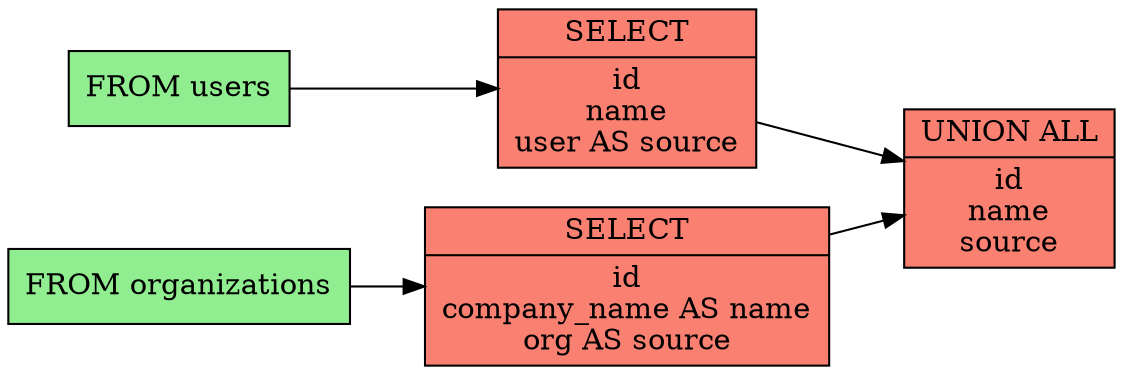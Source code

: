digraph schema_flow {
  rankdir=LR;
  node [shape=record];

  // Source tables
  node_0 [label="FROM users", style=filled, fillcolor=lightgreen];
  node_3 [label="FROM organizations", style=filled, fillcolor=lightgreen];

  // Operations
  node_1 [label="SELECT|id\nname\nuser AS source", style=filled, fillcolor=salmon];
  node_2 [label="UNION ALL|id\nname\nsource", style=filled, fillcolor=salmon];
  node_4 [label="SELECT|id\ncompany_name AS name\norg AS source", style=filled, fillcolor=salmon];

  // Data flow edges

  // JOIN operations with table info
  node_0 -> node_1;
  node_1 -> node_2;
  node_3 -> node_4;
  node_4 -> node_2;
}